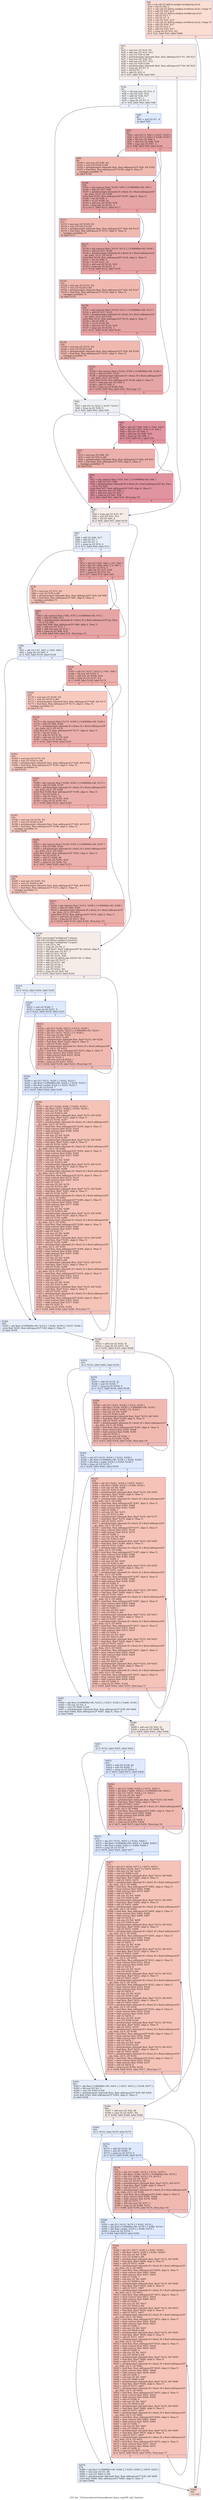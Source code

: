 digraph "CFG for '_Z33convolutionColumnsKernel_down_smpPfS_iiiiii' function" {
	label="CFG for '_Z33convolutionColumnsKernel_down_smpPfS_iiiiii' function";

	Node0x58ef6b0 [shape=record,color="#3d50c3ff", style=filled, fillcolor="#f7b39670",label="{%8:\l  %9 = tail call i32 @llvm.amdgcn.workgroup.id.x()\l  %10 = shl i32 %9, 2\l  %11 = tail call i32 @llvm.amdgcn.workitem.id.x(), !range !4\l  %12 = add i32 %10, %11\l  %13 = tail call i32 @llvm.amdgcn.workgroup.id.y()\l  %14 = shl i32 %13, 7\l  %15 = shl i32 %7, 4\l  %16 = sub i32 %14, %15\l  %17 = tail call i32 @llvm.amdgcn.workitem.id.y(), !range !4\l  %18 = add i32 %16, %17\l  %19 = shl i32 %13, 6\l  %20 = add i32 %19, %17\l  %21 = icmp slt i32 %12, %2\l  br i1 %21, label %22, label %684\l|{<s0>T|<s1>F}}"];
	Node0x58ef6b0:s0 -> Node0x58f1690;
	Node0x58ef6b0:s1 -> Node0x58f1720;
	Node0x58f1690 [shape=record,color="#3d50c3ff", style=filled, fillcolor="#ead5c970",label="{%22:\l22:                                               \l  %23 = mul nsw i32 %18, %5\l  %24 = add nsw i32 %23, %12\l  %25 = sext i32 %24 to i64\l  %26 = getelementptr inbounds float, float addrspace(1)* %1, i64 %25\l  %27 = mul nsw i32 %20, %5\l  %28 = add nsw i32 %27, %12\l  %29 = sext i32 %28 to i64\l  %30 = getelementptr inbounds float, float addrspace(1)* %0, i64 %29\l  %31 = icmp sgt i32 %7, 0\l  %32 = shl i32 %7, 1\l  %33 = add i32 %32, 8\l  br i1 %31, label %34, label %63\l|{<s0>T|<s1>F}}"];
	Node0x58f1690:s0 -> Node0x58f0bf0;
	Node0x58f1690:s1 -> Node0x58f2020;
	Node0x58f0bf0 [shape=record,color="#3d50c3ff", style=filled, fillcolor="#d9dce170",label="{%34:\l34:                                               \l  %35 = shl nuw nsw i32 %11, 4\l  %36 = mul i32 %35, %33\l  %37 = add i32 %36, %17\l  %38 = and i32 %7, 3\l  %39 = icmp ult i32 %7, 4\l  br i1 %39, label %42, label %40\l|{<s0>T|<s1>F}}"];
	Node0x58f0bf0:s0 -> Node0x58f2460;
	Node0x58f0bf0:s1 -> Node0x58f24b0;
	Node0x58f24b0 [shape=record,color="#3d50c3ff", style=filled, fillcolor="#b5cdfa70",label="{%40:\l40:                                               \l  %41 = and i32 %7, -4\l  br label %93\l}"];
	Node0x58f24b0 -> Node0x58f26b0;
	Node0x58f2460 [shape=record,color="#3d50c3ff", style=filled, fillcolor="#d9dce170",label="{%42:\l42:                                               \l  %43 = phi i32 [ 0, %34 ], [ %147, %143 ]\l  %44 = icmp eq i32 %38, 0\l  br i1 %44, label %63, label %45\l|{<s0>T|<s1>F}}"];
	Node0x58f2460:s0 -> Node0x58f2020;
	Node0x58f2460:s1 -> Node0x58f2970;
	Node0x58f2970 [shape=record,color="#b70d28ff", style=filled, fillcolor="#b70d2870",label="{%45:\l45:                                               \l  %46 = phi i32 [ %60, %56 ], [ %43, %42 ]\l  %47 = phi i32 [ %61, %56 ], [ 0, %42 ]\l  %48 = shl nsw i32 %46, 4\l  %49 = add nsw i32 %48, %18\l  %50 = icmp sgt i32 %49, -1\l  br i1 %50, label %51, label %56\l|{<s0>T|<s1>F}}"];
	Node0x58f2970:s0 -> Node0x58f2f20;
	Node0x58f2970:s1 -> Node0x58f2ae0;
	Node0x58f2f20 [shape=record,color="#b70d28ff", style=filled, fillcolor="#d24b4070",label="{%51:\l51:                                               \l  %52 = mul nsw i32 %48, %5\l  %53 = sext i32 %52 to i64\l  %54 = getelementptr inbounds float, float addrspace(1)* %26, i64 %53\l  %55 = load float, float addrspace(1)* %54, align 4, !tbaa !5,\l... !amdgpu.noclobber !9\l  br label %56\l}"];
	Node0x58f2f20 -> Node0x58f2ae0;
	Node0x58f2ae0 [shape=record,color="#b70d28ff", style=filled, fillcolor="#b70d2870",label="{%56:\l56:                                               \l  %57 = phi contract float [ %55, %51 ], [ 0.000000e+00, %45 ]\l  %58 = add i32 %37, %48\l  %59 = getelementptr inbounds [0 x float], [0 x float] addrspace(3)* @s_Data,\l... i32 0, i32 %58\l  store float %57, float addrspace(3)* %59, align 4, !tbaa !5\l  %60 = add nuw nsw i32 %46, 1\l  %61 = add nuw nsw i32 %47, 1\l  %62 = icmp eq i32 %61, %38\l  br i1 %62, label %63, label %45, !llvm.loop !10\l|{<s0>T|<s1>F}}"];
	Node0x58f2ae0:s0 -> Node0x58f2020;
	Node0x58f2ae0:s1 -> Node0x58f2970;
	Node0x58f2020 [shape=record,color="#3d50c3ff", style=filled, fillcolor="#ead5c970",label="{%63:\l63:                                               \l  %64 = icmp sgt i32 %33, %7\l  %65 = mul i32 %33, %11\l  %66 = shl i32 %65, 4\l  br i1 %64, label %67, label %150\l|{<s0>T|<s1>F}}"];
	Node0x58f2020:s0 -> Node0x58f1f30;
	Node0x58f2020:s1 -> Node0x58f1f80;
	Node0x58f1f30 [shape=record,color="#3d50c3ff", style=filled, fillcolor="#cbd8ee70",label="{%67:\l67:                                               \l  %68 = add i32 %66, %17\l  %69 = add i32 %7, 7\l  %70 = and i32 %7, 3\l  %71 = icmp eq i32 %70, 0\l  br i1 %71, label %90, label %72\l|{<s0>T|<s1>F}}"];
	Node0x58f1f30:s0 -> Node0x58f5330;
	Node0x58f1f30:s1 -> Node0x58f5380;
	Node0x58f5380 [shape=record,color="#b70d28ff", style=filled, fillcolor="#c5333470",label="{%72:\l72:                                               \l  %73 = phi i32 [ %87, %83 ], [ %7, %67 ]\l  %74 = phi i32 [ %88, %83 ], [ 0, %67 ]\l  %75 = shl nsw i32 %73, 4\l  %76 = add nsw i32 %75, %18\l  %77 = icmp slt i32 %76, %3\l  br i1 %77, label %78, label %83\l|{<s0>T|<s1>F}}"];
	Node0x58f5380:s0 -> Node0x58f58a0;
	Node0x58f5380:s1 -> Node0x58f54c0;
	Node0x58f58a0 [shape=record,color="#3d50c3ff", style=filled, fillcolor="#e8765c70",label="{%78:\l78:                                               \l  %79 = mul nsw i32 %75, %5\l  %80 = sext i32 %79 to i64\l  %81 = getelementptr inbounds float, float addrspace(1)* %26, i64 %80\l  %82 = load float, float addrspace(1)* %81, align 4, !tbaa !5,\l... !amdgpu.noclobber !9\l  br label %83\l}"];
	Node0x58f58a0 -> Node0x58f54c0;
	Node0x58f54c0 [shape=record,color="#b70d28ff", style=filled, fillcolor="#c5333470",label="{%83:\l83:                                               \l  %84 = phi contract float [ %82, %78 ], [ 0.000000e+00, %72 ]\l  %85 = add i32 %68, %75\l  %86 = getelementptr inbounds [0 x float], [0 x float] addrspace(3)* @s_Data,\l... i32 0, i32 %85\l  store float %84, float addrspace(3)* %86, align 4, !tbaa !5\l  %87 = add nsw i32 %73, 1\l  %88 = add nuw nsw i32 %74, 1\l  %89 = icmp eq i32 %88, %70\l  br i1 %89, label %90, label %72, !llvm.loop !12\l|{<s0>T|<s1>F}}"];
	Node0x58f54c0:s0 -> Node0x58f5330;
	Node0x58f54c0:s1 -> Node0x58f5380;
	Node0x58f5330 [shape=record,color="#3d50c3ff", style=filled, fillcolor="#cbd8ee70",label="{%90:\l90:                                               \l  %91 = phi i32 [ %7, %67 ], [ %87, %83 ]\l  %92 = icmp ult i32 %69, 3\l  br i1 %92, label %150, label %164\l|{<s0>T|<s1>F}}"];
	Node0x58f5330:s0 -> Node0x58f1f80;
	Node0x58f5330:s1 -> Node0x58f6920;
	Node0x58f26b0 [shape=record,color="#b70d28ff", style=filled, fillcolor="#c5333470",label="{%93:\l93:                                               \l  %94 = phi i32 [ 0, %40 ], [ %147, %143 ]\l  %95 = phi i32 [ 0, %40 ], [ %148, %143 ]\l  %96 = shl nsw i32 %94, 4\l  %97 = add nsw i32 %96, %18\l  %98 = icmp sgt i32 %97, -1\l  br i1 %98, label %99, label %104\l|{<s0>T|<s1>F}}"];
	Node0x58f26b0:s0 -> Node0x58f6d30;
	Node0x58f26b0:s1 -> Node0x58f6dc0;
	Node0x58f6d30 [shape=record,color="#3d50c3ff", style=filled, fillcolor="#de614d70",label="{%99:\l99:                                               \l  %100 = mul nsw i32 %96, %5\l  %101 = sext i32 %100 to i64\l  %102 = getelementptr inbounds float, float addrspace(1)* %26, i64 %101\l  %103 = load float, float addrspace(1)* %102, align 4, !tbaa !5,\l... !amdgpu.noclobber !9\l  br label %104\l}"];
	Node0x58f6d30 -> Node0x58f6dc0;
	Node0x58f6dc0 [shape=record,color="#b70d28ff", style=filled, fillcolor="#c5333470",label="{%104:\l104:                                              \l  %105 = phi contract float [ %103, %99 ], [ 0.000000e+00, %93 ]\l  %106 = add i32 %37, %96\l  %107 = getelementptr inbounds [0 x float], [0 x float] addrspace(3)*\l... @s_Data, i32 0, i32 %106\l  store float %105, float addrspace(3)* %107, align 4, !tbaa !5\l  %108 = shl i32 %94, 4\l  %109 = or i32 %108, 16\l  %110 = add nsw i32 %109, %18\l  %111 = icmp sgt i32 %110, -1\l  br i1 %111, label %112, label %117\l|{<s0>T|<s1>F}}"];
	Node0x58f6dc0:s0 -> Node0x58f7650;
	Node0x58f6dc0:s1 -> Node0x58f76a0;
	Node0x58f7650 [shape=record,color="#3d50c3ff", style=filled, fillcolor="#de614d70",label="{%112:\l112:                                              \l  %113 = mul nsw i32 %109, %5\l  %114 = sext i32 %113 to i64\l  %115 = getelementptr inbounds float, float addrspace(1)* %26, i64 %114\l  %116 = load float, float addrspace(1)* %115, align 4, !tbaa !5,\l... !amdgpu.noclobber !9\l  br label %117\l}"];
	Node0x58f7650 -> Node0x58f76a0;
	Node0x58f76a0 [shape=record,color="#b70d28ff", style=filled, fillcolor="#c5333470",label="{%117:\l117:                                              \l  %118 = phi contract float [ %116, %112 ], [ 0.000000e+00, %104 ]\l  %119 = add i32 %37, %109\l  %120 = getelementptr inbounds [0 x float], [0 x float] addrspace(3)*\l... @s_Data, i32 0, i32 %119\l  store float %118, float addrspace(3)* %120, align 4, !tbaa !5\l  %121 = shl i32 %94, 4\l  %122 = or i32 %121, 32\l  %123 = add nsw i32 %122, %18\l  %124 = icmp sgt i32 %123, -1\l  br i1 %124, label %125, label %130\l|{<s0>T|<s1>F}}"];
	Node0x58f76a0:s0 -> Node0x58f7f30;
	Node0x58f76a0:s1 -> Node0x58f7f80;
	Node0x58f7f30 [shape=record,color="#3d50c3ff", style=filled, fillcolor="#de614d70",label="{%125:\l125:                                              \l  %126 = mul nsw i32 %122, %5\l  %127 = sext i32 %126 to i64\l  %128 = getelementptr inbounds float, float addrspace(1)* %26, i64 %127\l  %129 = load float, float addrspace(1)* %128, align 4, !tbaa !5,\l... !amdgpu.noclobber !9\l  br label %130\l}"];
	Node0x58f7f30 -> Node0x58f7f80;
	Node0x58f7f80 [shape=record,color="#b70d28ff", style=filled, fillcolor="#c5333470",label="{%130:\l130:                                              \l  %131 = phi contract float [ %129, %125 ], [ 0.000000e+00, %117 ]\l  %132 = add i32 %37, %122\l  %133 = getelementptr inbounds [0 x float], [0 x float] addrspace(3)*\l... @s_Data, i32 0, i32 %132\l  store float %131, float addrspace(3)* %133, align 4, !tbaa !5\l  %134 = shl i32 %94, 4\l  %135 = or i32 %134, 48\l  %136 = add nsw i32 %135, %18\l  %137 = icmp sgt i32 %136, -1\l  br i1 %137, label %138, label %143\l|{<s0>T|<s1>F}}"];
	Node0x58f7f80:s0 -> Node0x58f4fd0;
	Node0x58f7f80:s1 -> Node0x58f27a0;
	Node0x58f4fd0 [shape=record,color="#3d50c3ff", style=filled, fillcolor="#de614d70",label="{%138:\l138:                                              \l  %139 = mul nsw i32 %135, %5\l  %140 = sext i32 %139 to i64\l  %141 = getelementptr inbounds float, float addrspace(1)* %26, i64 %140\l  %142 = load float, float addrspace(1)* %141, align 4, !tbaa !5,\l... !amdgpu.noclobber !9\l  br label %143\l}"];
	Node0x58f4fd0 -> Node0x58f27a0;
	Node0x58f27a0 [shape=record,color="#b70d28ff", style=filled, fillcolor="#c5333470",label="{%143:\l143:                                              \l  %144 = phi contract float [ %142, %138 ], [ 0.000000e+00, %130 ]\l  %145 = add i32 %37, %135\l  %146 = getelementptr inbounds [0 x float], [0 x float] addrspace(3)*\l... @s_Data, i32 0, i32 %145\l  store float %144, float addrspace(3)* %146, align 4, !tbaa !5\l  %147 = add nuw nsw i32 %94, 4\l  %148 = add i32 %95, 4\l  %149 = icmp eq i32 %148, %41\l  br i1 %149, label %42, label %93, !llvm.loop !13\l|{<s0>T|<s1>F}}"];
	Node0x58f27a0:s0 -> Node0x58f2460;
	Node0x58f27a0:s1 -> Node0x58f26b0;
	Node0x58f1f80 [shape=record,color="#3d50c3ff", style=filled, fillcolor="#ead5c970",label="{%150:\l150:                                              \l  fence syncscope(\"workgroup\") release\l  tail call void @llvm.amdgcn.s.barrier()\l  fence syncscope(\"workgroup\") acquire\l  %151 = sub i32 0, %6\l  %152 = icmp slt i32 %6, 0\l  %153 = load float*, float* addrspace(4)* @c_Kernel, align 8\l  %154 = shl nuw nsw i32 %17, 1\l  %155 = add i32 %15, %154\l  %156 = add i32 %155, %66\l  %157 = tail call i32 @llvm.abs.i32(i32 %6, i1 false)\l  %158 = add nuw i32 %157, 1\l  %159 = add i32 %157, %6\l  %160 = add i32 %159, 1\l  %161 = and i32 %160, 7\l  %162 = sub i32 %161, %6\l  %163 = icmp slt i32 %20, %4\l  br i1 %163, label %219, label %330\l|{<s0>T|<s1>F}}"];
	Node0x58f1f80:s0 -> Node0x58fa070;
	Node0x58f1f80:s1 -> Node0x58fa100;
	Node0x58f6920 [shape=record,color="#b70d28ff", style=filled, fillcolor="#d24b4070",label="{%164:\l164:                                              \l  %165 = phi i32 [ %217, %213 ], [ %91, %90 ]\l  %166 = shl nsw i32 %165, 4\l  %167 = add nsw i32 %166, %18\l  %168 = icmp slt i32 %167, %3\l  br i1 %168, label %169, label %174\l|{<s0>T|<s1>F}}"];
	Node0x58f6920:s0 -> Node0x58fa560;
	Node0x58f6920:s1 -> Node0x58fa5f0;
	Node0x58fa560 [shape=record,color="#3d50c3ff", style=filled, fillcolor="#ef886b70",label="{%169:\l169:                                              \l  %170 = mul nsw i32 %166, %5\l  %171 = sext i32 %170 to i64\l  %172 = getelementptr inbounds float, float addrspace(1)* %26, i64 %171\l  %173 = load float, float addrspace(1)* %172, align 4, !tbaa !5,\l... !amdgpu.noclobber !9\l  br label %174\l}"];
	Node0x58fa560 -> Node0x58fa5f0;
	Node0x58fa5f0 [shape=record,color="#b70d28ff", style=filled, fillcolor="#d24b4070",label="{%174:\l174:                                              \l  %175 = phi contract float [ %173, %169 ], [ 0.000000e+00, %164 ]\l  %176 = add i32 %68, %166\l  %177 = getelementptr inbounds [0 x float], [0 x float] addrspace(3)*\l... @s_Data, i32 0, i32 %176\l  store float %175, float addrspace(3)* %177, align 4, !tbaa !5\l  %178 = shl i32 %165, 4\l  %179 = add i32 %178, 16\l  %180 = add nsw i32 %179, %18\l  %181 = icmp slt i32 %180, %3\l  br i1 %181, label %182, label %187\l|{<s0>T|<s1>F}}"];
	Node0x58fa5f0:s0 -> Node0x58faf20;
	Node0x58fa5f0:s1 -> Node0x58faf70;
	Node0x58faf20 [shape=record,color="#3d50c3ff", style=filled, fillcolor="#ef886b70",label="{%182:\l182:                                              \l  %183 = mul nsw i32 %179, %5\l  %184 = sext i32 %183 to i64\l  %185 = getelementptr inbounds float, float addrspace(1)* %26, i64 %184\l  %186 = load float, float addrspace(1)* %185, align 4, !tbaa !5,\l... !amdgpu.noclobber !9\l  br label %187\l}"];
	Node0x58faf20 -> Node0x58faf70;
	Node0x58faf70 [shape=record,color="#b70d28ff", style=filled, fillcolor="#d24b4070",label="{%187:\l187:                                              \l  %188 = phi contract float [ %186, %182 ], [ 0.000000e+00, %174 ]\l  %189 = add i32 %68, %179\l  %190 = getelementptr inbounds [0 x float], [0 x float] addrspace(3)*\l... @s_Data, i32 0, i32 %189\l  store float %188, float addrspace(3)* %190, align 4, !tbaa !5\l  %191 = shl i32 %165, 4\l  %192 = add i32 %191, 32\l  %193 = add nsw i32 %192, %18\l  %194 = icmp slt i32 %193, %3\l  br i1 %194, label %195, label %200\l|{<s0>T|<s1>F}}"];
	Node0x58faf70:s0 -> Node0x58fb800;
	Node0x58faf70:s1 -> Node0x58fb850;
	Node0x58fb800 [shape=record,color="#3d50c3ff", style=filled, fillcolor="#ef886b70",label="{%195:\l195:                                              \l  %196 = mul nsw i32 %192, %5\l  %197 = sext i32 %196 to i64\l  %198 = getelementptr inbounds float, float addrspace(1)* %26, i64 %197\l  %199 = load float, float addrspace(1)* %198, align 4, !tbaa !5,\l... !amdgpu.noclobber !9\l  br label %200\l}"];
	Node0x58fb800 -> Node0x58fb850;
	Node0x58fb850 [shape=record,color="#b70d28ff", style=filled, fillcolor="#d24b4070",label="{%200:\l200:                                              \l  %201 = phi contract float [ %199, %195 ], [ 0.000000e+00, %187 ]\l  %202 = add i32 %68, %192\l  %203 = getelementptr inbounds [0 x float], [0 x float] addrspace(3)*\l... @s_Data, i32 0, i32 %202\l  store float %201, float addrspace(3)* %203, align 4, !tbaa !5\l  %204 = shl i32 %165, 4\l  %205 = add i32 %204, 48\l  %206 = add nsw i32 %205, %18\l  %207 = icmp slt i32 %206, %3\l  br i1 %207, label %208, label %213\l|{<s0>T|<s1>F}}"];
	Node0x58fb850:s0 -> Node0x58fc0e0;
	Node0x58fb850:s1 -> Node0x58fa270;
	Node0x58fc0e0 [shape=record,color="#3d50c3ff", style=filled, fillcolor="#ef886b70",label="{%208:\l208:                                              \l  %209 = mul nsw i32 %205, %5\l  %210 = sext i32 %209 to i64\l  %211 = getelementptr inbounds float, float addrspace(1)* %26, i64 %210\l  %212 = load float, float addrspace(1)* %211, align 4, !tbaa !5,\l... !amdgpu.noclobber !9\l  br label %213\l}"];
	Node0x58fc0e0 -> Node0x58fa270;
	Node0x58fa270 [shape=record,color="#b70d28ff", style=filled, fillcolor="#d24b4070",label="{%213:\l213:                                              \l  %214 = phi contract float [ %212, %208 ], [ 0.000000e+00, %200 ]\l  %215 = add i32 %68, %205\l  %216 = getelementptr inbounds [0 x float], [0 x float] addrspace(3)*\l... @s_Data, i32 0, i32 %215\l  store float %214, float addrspace(3)* %216, align 4, !tbaa !5\l  %217 = add nsw i32 %165, 4\l  %218 = icmp eq i32 %217, %33\l  br i1 %218, label %150, label %164, !llvm.loop !15\l|{<s0>T|<s1>F}}"];
	Node0x58fa270:s0 -> Node0x58f1f80;
	Node0x58fa270:s1 -> Node0x58f6920;
	Node0x58fa070 [shape=record,color="#3d50c3ff", style=filled, fillcolor="#cbd8ee70",label="{%219:\l219:                                              \l  br i1 %152, label %244, label %220\l|{<s0>T|<s1>F}}"];
	Node0x58fa070:s0 -> Node0x58fc980;
	Node0x58fa070:s1 -> Node0x58fc9d0;
	Node0x58fc9d0 [shape=record,color="#3d50c3ff", style=filled, fillcolor="#b5cdfa70",label="{%220:\l220:                                              \l  %221 = and i32 %160, 7\l  %222 = icmp eq i32 %221, 0\l  br i1 %222, label %239, label %223\l|{<s0>T|<s1>F}}"];
	Node0x58fc9d0:s0 -> Node0x58fcc30;
	Node0x58fc9d0:s1 -> Node0x58fcc80;
	Node0x58fcc80 [shape=record,color="#3d50c3ff", style=filled, fillcolor="#de614d70",label="{%223:\l223:                                              \l  %224 = phi i32 [ %236, %223 ], [ %151, %220 ]\l  %225 = phi float [ %235, %223 ], [ 0.000000e+00, %220 ]\l  %226 = phi i32 [ %237, %223 ], [ 0, %220 ]\l  %227 = sub nsw i32 %6, %224\l  %228 = sext i32 %227 to i64\l  %229 = getelementptr inbounds float, float* %153, i64 %228\l  %230 = load float, float* %229, align 4, !tbaa !5\l  %231 = add i32 %156, %224\l  %232 = getelementptr inbounds [0 x float], [0 x float] addrspace(3)*\l... @s_Data, i32 0, i32 %231\l  %233 = load float, float addrspace(3)* %232, align 4, !tbaa !5\l  %234 = fmul contract float %230, %233\l  %235 = fadd contract float %225, %234\l  %236 = add i32 %224, 1\l  %237 = add nuw nsw i32 %226, 1\l  %238 = icmp eq i32 %237, %221\l  br i1 %238, label %239, label %223, !llvm.loop !16\l|{<s0>T|<s1>F}}"];
	Node0x58fcc80:s0 -> Node0x58fcc30;
	Node0x58fcc80:s1 -> Node0x58fcc80;
	Node0x58fcc30 [shape=record,color="#3d50c3ff", style=filled, fillcolor="#b5cdfa70",label="{%239:\l239:                                              \l  %240 = phi i32 [ %151, %220 ], [ %162, %223 ]\l  %241 = phi float [ 0.000000e+00, %220 ], [ %235, %223 ]\l  %242 = phi float [ undef, %220 ], [ %235, %223 ]\l  %243 = icmp ult i32 %159, 7\l  br i1 %243, label %244, label %246\l|{<s0>T|<s1>F}}"];
	Node0x58fcc30:s0 -> Node0x58fc980;
	Node0x58fcc30:s1 -> Node0x58fdf00;
	Node0x58fc980 [shape=record,color="#3d50c3ff", style=filled, fillcolor="#cbd8ee70",label="{%244:\l244:                                              \l  %245 = phi float [ 0.000000e+00, %219 ], [ %242, %239 ], [ %327, %246 ]\l  store float %245, float addrspace(1)* %30, align 4, !tbaa !5\l  br label %330\l}"];
	Node0x58fc980 -> Node0x58fa100;
	Node0x58fdf00 [shape=record,color="#3d50c3ff", style=filled, fillcolor="#e8765c70",label="{%246:\l246:                                              \l  %247 = phi i32 [ %328, %246 ], [ %240, %239 ]\l  %248 = phi float [ %327, %246 ], [ %241, %239 ]\l  %249 = sub nsw i32 %6, %247\l  %250 = sext i32 %249 to i64\l  %251 = getelementptr inbounds float, float* %153, i64 %250\l  %252 = load float, float* %251, align 4, !tbaa !5\l  %253 = add i32 %156, %247\l  %254 = getelementptr inbounds [0 x float], [0 x float] addrspace(3)*\l... @s_Data, i32 0, i32 %253\l  %255 = load float, float addrspace(3)* %254, align 4, !tbaa !5\l  %256 = fmul contract float %252, %255\l  %257 = fadd contract float %248, %256\l  %258 = add i32 %247, 1\l  %259 = sub nsw i32 %6, %258\l  %260 = sext i32 %259 to i64\l  %261 = getelementptr inbounds float, float* %153, i64 %260\l  %262 = load float, float* %261, align 4, !tbaa !5\l  %263 = add i32 %156, %258\l  %264 = getelementptr inbounds [0 x float], [0 x float] addrspace(3)*\l... @s_Data, i32 0, i32 %263\l  %265 = load float, float addrspace(3)* %264, align 4, !tbaa !5\l  %266 = fmul contract float %262, %265\l  %267 = fadd contract float %257, %266\l  %268 = add i32 %247, 2\l  %269 = sub nsw i32 %6, %268\l  %270 = sext i32 %269 to i64\l  %271 = getelementptr inbounds float, float* %153, i64 %270\l  %272 = load float, float* %271, align 4, !tbaa !5\l  %273 = add i32 %156, %268\l  %274 = getelementptr inbounds [0 x float], [0 x float] addrspace(3)*\l... @s_Data, i32 0, i32 %273\l  %275 = load float, float addrspace(3)* %274, align 4, !tbaa !5\l  %276 = fmul contract float %272, %275\l  %277 = fadd contract float %267, %276\l  %278 = add i32 %247, 3\l  %279 = sub nsw i32 %6, %278\l  %280 = sext i32 %279 to i64\l  %281 = getelementptr inbounds float, float* %153, i64 %280\l  %282 = load float, float* %281, align 4, !tbaa !5\l  %283 = add i32 %156, %278\l  %284 = getelementptr inbounds [0 x float], [0 x float] addrspace(3)*\l... @s_Data, i32 0, i32 %283\l  %285 = load float, float addrspace(3)* %284, align 4, !tbaa !5\l  %286 = fmul contract float %282, %285\l  %287 = fadd contract float %277, %286\l  %288 = add i32 %247, 4\l  %289 = sub nsw i32 %6, %288\l  %290 = sext i32 %289 to i64\l  %291 = getelementptr inbounds float, float* %153, i64 %290\l  %292 = load float, float* %291, align 4, !tbaa !5\l  %293 = add i32 %156, %288\l  %294 = getelementptr inbounds [0 x float], [0 x float] addrspace(3)*\l... @s_Data, i32 0, i32 %293\l  %295 = load float, float addrspace(3)* %294, align 4, !tbaa !5\l  %296 = fmul contract float %292, %295\l  %297 = fadd contract float %287, %296\l  %298 = add i32 %247, 5\l  %299 = sub nsw i32 %6, %298\l  %300 = sext i32 %299 to i64\l  %301 = getelementptr inbounds float, float* %153, i64 %300\l  %302 = load float, float* %301, align 4, !tbaa !5\l  %303 = add i32 %156, %298\l  %304 = getelementptr inbounds [0 x float], [0 x float] addrspace(3)*\l... @s_Data, i32 0, i32 %303\l  %305 = load float, float addrspace(3)* %304, align 4, !tbaa !5\l  %306 = fmul contract float %302, %305\l  %307 = fadd contract float %297, %306\l  %308 = add i32 %247, 6\l  %309 = sub nsw i32 %6, %308\l  %310 = sext i32 %309 to i64\l  %311 = getelementptr inbounds float, float* %153, i64 %310\l  %312 = load float, float* %311, align 4, !tbaa !5\l  %313 = add i32 %156, %308\l  %314 = getelementptr inbounds [0 x float], [0 x float] addrspace(3)*\l... @s_Data, i32 0, i32 %313\l  %315 = load float, float addrspace(3)* %314, align 4, !tbaa !5\l  %316 = fmul contract float %312, %315\l  %317 = fadd contract float %307, %316\l  %318 = add i32 %247, 7\l  %319 = sub nsw i32 %6, %318\l  %320 = sext i32 %319 to i64\l  %321 = getelementptr inbounds float, float* %153, i64 %320\l  %322 = load float, float* %321, align 4, !tbaa !5\l  %323 = add i32 %156, %318\l  %324 = getelementptr inbounds [0 x float], [0 x float] addrspace(3)*\l... @s_Data, i32 0, i32 %323\l  %325 = load float, float addrspace(3)* %324, align 4, !tbaa !5\l  %326 = fmul contract float %322, %325\l  %327 = fadd contract float %317, %326\l  %328 = add i32 %247, 8\l  %329 = icmp eq i32 %328, %158\l  br i1 %329, label %244, label %246, !llvm.loop !17\l|{<s0>T|<s1>F}}"];
	Node0x58fdf00:s0 -> Node0x58fc980;
	Node0x58fdf00:s1 -> Node0x58fdf00;
	Node0x58fa100 [shape=record,color="#3d50c3ff", style=filled, fillcolor="#ead5c970",label="{%330:\l330:                                              \l  %331 = add nsw i32 %20, 16\l  %332 = icmp slt i32 %331, %4\l  br i1 %332, label %333, label %448\l|{<s0>T|<s1>F}}"];
	Node0x58fa100:s0 -> Node0x5901a50;
	Node0x58fa100:s1 -> Node0x5901aa0;
	Node0x5901a50 [shape=record,color="#3d50c3ff", style=filled, fillcolor="#cbd8ee70",label="{%333:\l333:                                              \l  br i1 %152, label %443, label %334\l|{<s0>T|<s1>F}}"];
	Node0x5901a50:s0 -> Node0x5901be0;
	Node0x5901a50:s1 -> Node0x5901c30;
	Node0x5901c30 [shape=record,color="#3d50c3ff", style=filled, fillcolor="#b5cdfa70",label="{%334:\l334:                                              \l  %335 = add i32 %156, 32\l  %336 = and i32 %160, 7\l  %337 = icmp eq i32 %336, 0\l  br i1 %337, label %354, label %338\l|{<s0>T|<s1>F}}"];
	Node0x5901c30:s0 -> Node0x5901f20;
	Node0x5901c30:s1 -> Node0x5901f70;
	Node0x5901f70 [shape=record,color="#3d50c3ff", style=filled, fillcolor="#de614d70",label="{%338:\l338:                                              \l  %339 = phi i32 [ %351, %338 ], [ %151, %334 ]\l  %340 = phi float [ %350, %338 ], [ 0.000000e+00, %334 ]\l  %341 = phi i32 [ %352, %338 ], [ 0, %334 ]\l  %342 = sub nsw i32 %6, %339\l  %343 = sext i32 %342 to i64\l  %344 = getelementptr inbounds float, float* %153, i64 %343\l  %345 = load float, float* %344, align 4, !tbaa !5\l  %346 = add i32 %335, %339\l  %347 = getelementptr inbounds [0 x float], [0 x float] addrspace(3)*\l... @s_Data, i32 0, i32 %346\l  %348 = load float, float addrspace(3)* %347, align 4, !tbaa !5\l  %349 = fmul contract float %345, %348\l  %350 = fadd contract float %340, %349\l  %351 = add i32 %339, 1\l  %352 = add nuw nsw i32 %341, 1\l  %353 = icmp eq i32 %352, %336\l  br i1 %353, label %354, label %338, !llvm.loop !16\l|{<s0>T|<s1>F}}"];
	Node0x5901f70:s0 -> Node0x5901f20;
	Node0x5901f70:s1 -> Node0x5901f70;
	Node0x5901f20 [shape=record,color="#3d50c3ff", style=filled, fillcolor="#b5cdfa70",label="{%354:\l354:                                              \l  %355 = phi i32 [ %151, %334 ], [ %162, %338 ]\l  %356 = phi float [ 0.000000e+00, %334 ], [ %350, %338 ]\l  %357 = phi float [ undef, %334 ], [ %350, %338 ]\l  %358 = icmp ult i32 %159, 7\l  br i1 %358, label %443, label %359\l|{<s0>T|<s1>F}}"];
	Node0x5901f20:s0 -> Node0x5901be0;
	Node0x5901f20:s1 -> Node0x58f04e0;
	Node0x58f04e0 [shape=record,color="#3d50c3ff", style=filled, fillcolor="#e8765c70",label="{%359:\l359:                                              \l  %360 = phi i32 [ %441, %359 ], [ %355, %354 ]\l  %361 = phi float [ %440, %359 ], [ %356, %354 ]\l  %362 = sub nsw i32 %6, %360\l  %363 = sext i32 %362 to i64\l  %364 = getelementptr inbounds float, float* %153, i64 %363\l  %365 = load float, float* %364, align 4, !tbaa !5\l  %366 = add i32 %335, %360\l  %367 = getelementptr inbounds [0 x float], [0 x float] addrspace(3)*\l... @s_Data, i32 0, i32 %366\l  %368 = load float, float addrspace(3)* %367, align 4, !tbaa !5\l  %369 = fmul contract float %365, %368\l  %370 = fadd contract float %361, %369\l  %371 = add i32 %360, 1\l  %372 = sub nsw i32 %6, %371\l  %373 = sext i32 %372 to i64\l  %374 = getelementptr inbounds float, float* %153, i64 %373\l  %375 = load float, float* %374, align 4, !tbaa !5\l  %376 = add i32 %335, %371\l  %377 = getelementptr inbounds [0 x float], [0 x float] addrspace(3)*\l... @s_Data, i32 0, i32 %376\l  %378 = load float, float addrspace(3)* %377, align 4, !tbaa !5\l  %379 = fmul contract float %375, %378\l  %380 = fadd contract float %370, %379\l  %381 = add i32 %360, 2\l  %382 = sub nsw i32 %6, %381\l  %383 = sext i32 %382 to i64\l  %384 = getelementptr inbounds float, float* %153, i64 %383\l  %385 = load float, float* %384, align 4, !tbaa !5\l  %386 = add i32 %335, %381\l  %387 = getelementptr inbounds [0 x float], [0 x float] addrspace(3)*\l... @s_Data, i32 0, i32 %386\l  %388 = load float, float addrspace(3)* %387, align 4, !tbaa !5\l  %389 = fmul contract float %385, %388\l  %390 = fadd contract float %380, %389\l  %391 = add i32 %360, 3\l  %392 = sub nsw i32 %6, %391\l  %393 = sext i32 %392 to i64\l  %394 = getelementptr inbounds float, float* %153, i64 %393\l  %395 = load float, float* %394, align 4, !tbaa !5\l  %396 = add i32 %335, %391\l  %397 = getelementptr inbounds [0 x float], [0 x float] addrspace(3)*\l... @s_Data, i32 0, i32 %396\l  %398 = load float, float addrspace(3)* %397, align 4, !tbaa !5\l  %399 = fmul contract float %395, %398\l  %400 = fadd contract float %390, %399\l  %401 = add i32 %360, 4\l  %402 = sub nsw i32 %6, %401\l  %403 = sext i32 %402 to i64\l  %404 = getelementptr inbounds float, float* %153, i64 %403\l  %405 = load float, float* %404, align 4, !tbaa !5\l  %406 = add i32 %335, %401\l  %407 = getelementptr inbounds [0 x float], [0 x float] addrspace(3)*\l... @s_Data, i32 0, i32 %406\l  %408 = load float, float addrspace(3)* %407, align 4, !tbaa !5\l  %409 = fmul contract float %405, %408\l  %410 = fadd contract float %400, %409\l  %411 = add i32 %360, 5\l  %412 = sub nsw i32 %6, %411\l  %413 = sext i32 %412 to i64\l  %414 = getelementptr inbounds float, float* %153, i64 %413\l  %415 = load float, float* %414, align 4, !tbaa !5\l  %416 = add i32 %335, %411\l  %417 = getelementptr inbounds [0 x float], [0 x float] addrspace(3)*\l... @s_Data, i32 0, i32 %416\l  %418 = load float, float addrspace(3)* %417, align 4, !tbaa !5\l  %419 = fmul contract float %415, %418\l  %420 = fadd contract float %410, %419\l  %421 = add i32 %360, 6\l  %422 = sub nsw i32 %6, %421\l  %423 = sext i32 %422 to i64\l  %424 = getelementptr inbounds float, float* %153, i64 %423\l  %425 = load float, float* %424, align 4, !tbaa !5\l  %426 = add i32 %335, %421\l  %427 = getelementptr inbounds [0 x float], [0 x float] addrspace(3)*\l... @s_Data, i32 0, i32 %426\l  %428 = load float, float addrspace(3)* %427, align 4, !tbaa !5\l  %429 = fmul contract float %425, %428\l  %430 = fadd contract float %420, %429\l  %431 = add i32 %360, 7\l  %432 = sub nsw i32 %6, %431\l  %433 = sext i32 %432 to i64\l  %434 = getelementptr inbounds float, float* %153, i64 %433\l  %435 = load float, float* %434, align 4, !tbaa !5\l  %436 = add i32 %335, %431\l  %437 = getelementptr inbounds [0 x float], [0 x float] addrspace(3)*\l... @s_Data, i32 0, i32 %436\l  %438 = load float, float addrspace(3)* %437, align 4, !tbaa !5\l  %439 = fmul contract float %435, %438\l  %440 = fadd contract float %430, %439\l  %441 = add i32 %360, 8\l  %442 = icmp eq i32 %441, %158\l  br i1 %442, label %443, label %359, !llvm.loop !17\l|{<s0>T|<s1>F}}"];
	Node0x58f04e0:s0 -> Node0x5901be0;
	Node0x58f04e0:s1 -> Node0x58f04e0;
	Node0x5901be0 [shape=record,color="#3d50c3ff", style=filled, fillcolor="#cbd8ee70",label="{%443:\l443:                                              \l  %444 = phi float [ 0.000000e+00, %333 ], [ %357, %354 ], [ %440, %359 ]\l  %445 = shl nsw i32 %5, 4\l  %446 = sext i32 %445 to i64\l  %447 = getelementptr inbounds float, float addrspace(1)* %30, i64 %446\l  store float %444, float addrspace(1)* %447, align 4, !tbaa !5\l  br label %448\l}"];
	Node0x5901be0 -> Node0x5901aa0;
	Node0x5901aa0 [shape=record,color="#3d50c3ff", style=filled, fillcolor="#ead5c970",label="{%448:\l448:                                              \l  %449 = add nsw i32 %20, 32\l  %450 = icmp slt i32 %449, %4\l  br i1 %450, label %451, label %566\l|{<s0>T|<s1>F}}"];
	Node0x5901aa0:s0 -> Node0x5907db0;
	Node0x5901aa0:s1 -> Node0x5907e00;
	Node0x5907db0 [shape=record,color="#3d50c3ff", style=filled, fillcolor="#cbd8ee70",label="{%451:\l451:                                              \l  br i1 %152, label %561, label %452\l|{<s0>T|<s1>F}}"];
	Node0x5907db0:s0 -> Node0x5907f00;
	Node0x5907db0:s1 -> Node0x5907f50;
	Node0x5907f50 [shape=record,color="#3d50c3ff", style=filled, fillcolor="#b5cdfa70",label="{%452:\l452:                                              \l  %453 = add i32 %156, 64\l  %454 = and i32 %160, 7\l  %455 = icmp eq i32 %454, 0\l  br i1 %455, label %472, label %456\l|{<s0>T|<s1>F}}"];
	Node0x5907f50:s0 -> Node0x5908200;
	Node0x5907f50:s1 -> Node0x5908250;
	Node0x5908250 [shape=record,color="#3d50c3ff", style=filled, fillcolor="#de614d70",label="{%456:\l456:                                              \l  %457 = phi i32 [ %469, %456 ], [ %151, %452 ]\l  %458 = phi float [ %468, %456 ], [ 0.000000e+00, %452 ]\l  %459 = phi i32 [ %470, %456 ], [ 0, %452 ]\l  %460 = sub nsw i32 %6, %457\l  %461 = sext i32 %460 to i64\l  %462 = getelementptr inbounds float, float* %153, i64 %461\l  %463 = load float, float* %462, align 4, !tbaa !5\l  %464 = add i32 %453, %457\l  %465 = getelementptr inbounds [0 x float], [0 x float] addrspace(3)*\l... @s_Data, i32 0, i32 %464\l  %466 = load float, float addrspace(3)* %465, align 4, !tbaa !5\l  %467 = fmul contract float %463, %466\l  %468 = fadd contract float %458, %467\l  %469 = add i32 %457, 1\l  %470 = add nuw nsw i32 %459, 1\l  %471 = icmp eq i32 %470, %454\l  br i1 %471, label %472, label %456, !llvm.loop !16\l|{<s0>T|<s1>F}}"];
	Node0x5908250:s0 -> Node0x5908200;
	Node0x5908250:s1 -> Node0x5908250;
	Node0x5908200 [shape=record,color="#3d50c3ff", style=filled, fillcolor="#b5cdfa70",label="{%472:\l472:                                              \l  %473 = phi i32 [ %151, %452 ], [ %162, %456 ]\l  %474 = phi float [ 0.000000e+00, %452 ], [ %468, %456 ]\l  %475 = phi float [ undef, %452 ], [ %468, %456 ]\l  %476 = icmp ult i32 %159, 7\l  br i1 %476, label %561, label %477\l|{<s0>T|<s1>F}}"];
	Node0x5908200:s0 -> Node0x5907f00;
	Node0x5908200:s1 -> Node0x5908f80;
	Node0x5908f80 [shape=record,color="#3d50c3ff", style=filled, fillcolor="#e8765c70",label="{%477:\l477:                                              \l  %478 = phi i32 [ %559, %477 ], [ %473, %472 ]\l  %479 = phi float [ %558, %477 ], [ %474, %472 ]\l  %480 = sub nsw i32 %6, %478\l  %481 = sext i32 %480 to i64\l  %482 = getelementptr inbounds float, float* %153, i64 %481\l  %483 = load float, float* %482, align 4, !tbaa !5\l  %484 = add i32 %453, %478\l  %485 = getelementptr inbounds [0 x float], [0 x float] addrspace(3)*\l... @s_Data, i32 0, i32 %484\l  %486 = load float, float addrspace(3)* %485, align 4, !tbaa !5\l  %487 = fmul contract float %483, %486\l  %488 = fadd contract float %479, %487\l  %489 = add i32 %478, 1\l  %490 = sub nsw i32 %6, %489\l  %491 = sext i32 %490 to i64\l  %492 = getelementptr inbounds float, float* %153, i64 %491\l  %493 = load float, float* %492, align 4, !tbaa !5\l  %494 = add i32 %453, %489\l  %495 = getelementptr inbounds [0 x float], [0 x float] addrspace(3)*\l... @s_Data, i32 0, i32 %494\l  %496 = load float, float addrspace(3)* %495, align 4, !tbaa !5\l  %497 = fmul contract float %493, %496\l  %498 = fadd contract float %488, %497\l  %499 = add i32 %478, 2\l  %500 = sub nsw i32 %6, %499\l  %501 = sext i32 %500 to i64\l  %502 = getelementptr inbounds float, float* %153, i64 %501\l  %503 = load float, float* %502, align 4, !tbaa !5\l  %504 = add i32 %453, %499\l  %505 = getelementptr inbounds [0 x float], [0 x float] addrspace(3)*\l... @s_Data, i32 0, i32 %504\l  %506 = load float, float addrspace(3)* %505, align 4, !tbaa !5\l  %507 = fmul contract float %503, %506\l  %508 = fadd contract float %498, %507\l  %509 = add i32 %478, 3\l  %510 = sub nsw i32 %6, %509\l  %511 = sext i32 %510 to i64\l  %512 = getelementptr inbounds float, float* %153, i64 %511\l  %513 = load float, float* %512, align 4, !tbaa !5\l  %514 = add i32 %453, %509\l  %515 = getelementptr inbounds [0 x float], [0 x float] addrspace(3)*\l... @s_Data, i32 0, i32 %514\l  %516 = load float, float addrspace(3)* %515, align 4, !tbaa !5\l  %517 = fmul contract float %513, %516\l  %518 = fadd contract float %508, %517\l  %519 = add i32 %478, 4\l  %520 = sub nsw i32 %6, %519\l  %521 = sext i32 %520 to i64\l  %522 = getelementptr inbounds float, float* %153, i64 %521\l  %523 = load float, float* %522, align 4, !tbaa !5\l  %524 = add i32 %453, %519\l  %525 = getelementptr inbounds [0 x float], [0 x float] addrspace(3)*\l... @s_Data, i32 0, i32 %524\l  %526 = load float, float addrspace(3)* %525, align 4, !tbaa !5\l  %527 = fmul contract float %523, %526\l  %528 = fadd contract float %518, %527\l  %529 = add i32 %478, 5\l  %530 = sub nsw i32 %6, %529\l  %531 = sext i32 %530 to i64\l  %532 = getelementptr inbounds float, float* %153, i64 %531\l  %533 = load float, float* %532, align 4, !tbaa !5\l  %534 = add i32 %453, %529\l  %535 = getelementptr inbounds [0 x float], [0 x float] addrspace(3)*\l... @s_Data, i32 0, i32 %534\l  %536 = load float, float addrspace(3)* %535, align 4, !tbaa !5\l  %537 = fmul contract float %533, %536\l  %538 = fadd contract float %528, %537\l  %539 = add i32 %478, 6\l  %540 = sub nsw i32 %6, %539\l  %541 = sext i32 %540 to i64\l  %542 = getelementptr inbounds float, float* %153, i64 %541\l  %543 = load float, float* %542, align 4, !tbaa !5\l  %544 = add i32 %453, %539\l  %545 = getelementptr inbounds [0 x float], [0 x float] addrspace(3)*\l... @s_Data, i32 0, i32 %544\l  %546 = load float, float addrspace(3)* %545, align 4, !tbaa !5\l  %547 = fmul contract float %543, %546\l  %548 = fadd contract float %538, %547\l  %549 = add i32 %478, 7\l  %550 = sub nsw i32 %6, %549\l  %551 = sext i32 %550 to i64\l  %552 = getelementptr inbounds float, float* %153, i64 %551\l  %553 = load float, float* %552, align 4, !tbaa !5\l  %554 = add i32 %453, %549\l  %555 = getelementptr inbounds [0 x float], [0 x float] addrspace(3)*\l... @s_Data, i32 0, i32 %554\l  %556 = load float, float addrspace(3)* %555, align 4, !tbaa !5\l  %557 = fmul contract float %553, %556\l  %558 = fadd contract float %548, %557\l  %559 = add i32 %478, 8\l  %560 = icmp eq i32 %559, %158\l  br i1 %560, label %561, label %477, !llvm.loop !17\l|{<s0>T|<s1>F}}"];
	Node0x5908f80:s0 -> Node0x5907f00;
	Node0x5908f80:s1 -> Node0x5908f80;
	Node0x5907f00 [shape=record,color="#3d50c3ff", style=filled, fillcolor="#cbd8ee70",label="{%561:\l561:                                              \l  %562 = phi float [ 0.000000e+00, %451 ], [ %475, %472 ], [ %558, %477 ]\l  %563 = shl nsw i32 %5, 5\l  %564 = sext i32 %563 to i64\l  %565 = getelementptr inbounds float, float addrspace(1)* %30, i64 %564\l  store float %562, float addrspace(1)* %565, align 4, !tbaa !5\l  br label %566\l}"];
	Node0x5907f00 -> Node0x5907e00;
	Node0x5907e00 [shape=record,color="#3d50c3ff", style=filled, fillcolor="#ead5c970",label="{%566:\l566:                                              \l  %567 = add nsw i32 %20, 48\l  %568 = icmp slt i32 %567, %4\l  br i1 %568, label %569, label %684\l|{<s0>T|<s1>F}}"];
	Node0x5907e00:s0 -> Node0x590d7f0;
	Node0x5907e00:s1 -> Node0x58f1720;
	Node0x590d7f0 [shape=record,color="#3d50c3ff", style=filled, fillcolor="#cbd8ee70",label="{%569:\l569:                                              \l  br i1 %152, label %679, label %570\l|{<s0>T|<s1>F}}"];
	Node0x590d7f0:s0 -> Node0x590d8f0;
	Node0x590d7f0:s1 -> Node0x590d940;
	Node0x590d940 [shape=record,color="#3d50c3ff", style=filled, fillcolor="#b5cdfa70",label="{%570:\l570:                                              \l  %571 = add i32 %156, 96\l  %572 = and i32 %160, 7\l  %573 = icmp eq i32 %572, 0\l  br i1 %573, label %590, label %574\l|{<s0>T|<s1>F}}"];
	Node0x590d940:s0 -> Node0x590dbf0;
	Node0x590d940:s1 -> Node0x590dc40;
	Node0x590dc40 [shape=record,color="#3d50c3ff", style=filled, fillcolor="#de614d70",label="{%574:\l574:                                              \l  %575 = phi i32 [ %587, %574 ], [ %151, %570 ]\l  %576 = phi float [ %586, %574 ], [ 0.000000e+00, %570 ]\l  %577 = phi i32 [ %588, %574 ], [ 0, %570 ]\l  %578 = sub nsw i32 %6, %575\l  %579 = sext i32 %578 to i64\l  %580 = getelementptr inbounds float, float* %153, i64 %579\l  %581 = load float, float* %580, align 4, !tbaa !5\l  %582 = add i32 %571, %575\l  %583 = getelementptr inbounds [0 x float], [0 x float] addrspace(3)*\l... @s_Data, i32 0, i32 %582\l  %584 = load float, float addrspace(3)* %583, align 4, !tbaa !5\l  %585 = fmul contract float %581, %584\l  %586 = fadd contract float %576, %585\l  %587 = add i32 %575, 1\l  %588 = add nuw nsw i32 %577, 1\l  %589 = icmp eq i32 %588, %572\l  br i1 %589, label %590, label %574, !llvm.loop !16\l|{<s0>T|<s1>F}}"];
	Node0x590dc40:s0 -> Node0x590dbf0;
	Node0x590dc40:s1 -> Node0x590dc40;
	Node0x590dbf0 [shape=record,color="#3d50c3ff", style=filled, fillcolor="#b5cdfa70",label="{%590:\l590:                                              \l  %591 = phi i32 [ %151, %570 ], [ %162, %574 ]\l  %592 = phi float [ 0.000000e+00, %570 ], [ %586, %574 ]\l  %593 = phi float [ undef, %570 ], [ %586, %574 ]\l  %594 = icmp ult i32 %159, 7\l  br i1 %594, label %679, label %595\l|{<s0>T|<s1>F}}"];
	Node0x590dbf0:s0 -> Node0x590d8f0;
	Node0x590dbf0:s1 -> Node0x590e940;
	Node0x590e940 [shape=record,color="#3d50c3ff", style=filled, fillcolor="#e8765c70",label="{%595:\l595:                                              \l  %596 = phi i32 [ %677, %595 ], [ %591, %590 ]\l  %597 = phi float [ %676, %595 ], [ %592, %590 ]\l  %598 = sub nsw i32 %6, %596\l  %599 = sext i32 %598 to i64\l  %600 = getelementptr inbounds float, float* %153, i64 %599\l  %601 = load float, float* %600, align 4, !tbaa !5\l  %602 = add i32 %571, %596\l  %603 = getelementptr inbounds [0 x float], [0 x float] addrspace(3)*\l... @s_Data, i32 0, i32 %602\l  %604 = load float, float addrspace(3)* %603, align 4, !tbaa !5\l  %605 = fmul contract float %601, %604\l  %606 = fadd contract float %597, %605\l  %607 = add i32 %596, 1\l  %608 = sub nsw i32 %6, %607\l  %609 = sext i32 %608 to i64\l  %610 = getelementptr inbounds float, float* %153, i64 %609\l  %611 = load float, float* %610, align 4, !tbaa !5\l  %612 = add i32 %571, %607\l  %613 = getelementptr inbounds [0 x float], [0 x float] addrspace(3)*\l... @s_Data, i32 0, i32 %612\l  %614 = load float, float addrspace(3)* %613, align 4, !tbaa !5\l  %615 = fmul contract float %611, %614\l  %616 = fadd contract float %606, %615\l  %617 = add i32 %596, 2\l  %618 = sub nsw i32 %6, %617\l  %619 = sext i32 %618 to i64\l  %620 = getelementptr inbounds float, float* %153, i64 %619\l  %621 = load float, float* %620, align 4, !tbaa !5\l  %622 = add i32 %571, %617\l  %623 = getelementptr inbounds [0 x float], [0 x float] addrspace(3)*\l... @s_Data, i32 0, i32 %622\l  %624 = load float, float addrspace(3)* %623, align 4, !tbaa !5\l  %625 = fmul contract float %621, %624\l  %626 = fadd contract float %616, %625\l  %627 = add i32 %596, 3\l  %628 = sub nsw i32 %6, %627\l  %629 = sext i32 %628 to i64\l  %630 = getelementptr inbounds float, float* %153, i64 %629\l  %631 = load float, float* %630, align 4, !tbaa !5\l  %632 = add i32 %571, %627\l  %633 = getelementptr inbounds [0 x float], [0 x float] addrspace(3)*\l... @s_Data, i32 0, i32 %632\l  %634 = load float, float addrspace(3)* %633, align 4, !tbaa !5\l  %635 = fmul contract float %631, %634\l  %636 = fadd contract float %626, %635\l  %637 = add i32 %596, 4\l  %638 = sub nsw i32 %6, %637\l  %639 = sext i32 %638 to i64\l  %640 = getelementptr inbounds float, float* %153, i64 %639\l  %641 = load float, float* %640, align 4, !tbaa !5\l  %642 = add i32 %571, %637\l  %643 = getelementptr inbounds [0 x float], [0 x float] addrspace(3)*\l... @s_Data, i32 0, i32 %642\l  %644 = load float, float addrspace(3)* %643, align 4, !tbaa !5\l  %645 = fmul contract float %641, %644\l  %646 = fadd contract float %636, %645\l  %647 = add i32 %596, 5\l  %648 = sub nsw i32 %6, %647\l  %649 = sext i32 %648 to i64\l  %650 = getelementptr inbounds float, float* %153, i64 %649\l  %651 = load float, float* %650, align 4, !tbaa !5\l  %652 = add i32 %571, %647\l  %653 = getelementptr inbounds [0 x float], [0 x float] addrspace(3)*\l... @s_Data, i32 0, i32 %652\l  %654 = load float, float addrspace(3)* %653, align 4, !tbaa !5\l  %655 = fmul contract float %651, %654\l  %656 = fadd contract float %646, %655\l  %657 = add i32 %596, 6\l  %658 = sub nsw i32 %6, %657\l  %659 = sext i32 %658 to i64\l  %660 = getelementptr inbounds float, float* %153, i64 %659\l  %661 = load float, float* %660, align 4, !tbaa !5\l  %662 = add i32 %571, %657\l  %663 = getelementptr inbounds [0 x float], [0 x float] addrspace(3)*\l... @s_Data, i32 0, i32 %662\l  %664 = load float, float addrspace(3)* %663, align 4, !tbaa !5\l  %665 = fmul contract float %661, %664\l  %666 = fadd contract float %656, %665\l  %667 = add i32 %596, 7\l  %668 = sub nsw i32 %6, %667\l  %669 = sext i32 %668 to i64\l  %670 = getelementptr inbounds float, float* %153, i64 %669\l  %671 = load float, float* %670, align 4, !tbaa !5\l  %672 = add i32 %571, %667\l  %673 = getelementptr inbounds [0 x float], [0 x float] addrspace(3)*\l... @s_Data, i32 0, i32 %672\l  %674 = load float, float addrspace(3)* %673, align 4, !tbaa !5\l  %675 = fmul contract float %671, %674\l  %676 = fadd contract float %666, %675\l  %677 = add i32 %596, 8\l  %678 = icmp eq i32 %677, %158\l  br i1 %678, label %679, label %595, !llvm.loop !17\l|{<s0>T|<s1>F}}"];
	Node0x590e940:s0 -> Node0x590d8f0;
	Node0x590e940:s1 -> Node0x590e940;
	Node0x590d8f0 [shape=record,color="#3d50c3ff", style=filled, fillcolor="#cbd8ee70",label="{%679:\l679:                                              \l  %680 = phi float [ 0.000000e+00, %569 ], [ %593, %590 ], [ %676, %595 ]\l  %681 = mul nsw i32 %5, 48\l  %682 = sext i32 %681 to i64\l  %683 = getelementptr inbounds float, float addrspace(1)* %30, i64 %682\l  store float %680, float addrspace(1)* %683, align 4, !tbaa !5\l  br label %684\l}"];
	Node0x590d8f0 -> Node0x58f1720;
	Node0x58f1720 [shape=record,color="#3d50c3ff", style=filled, fillcolor="#f7b39670",label="{%684:\l684:                                              \l  ret void\l}"];
}
